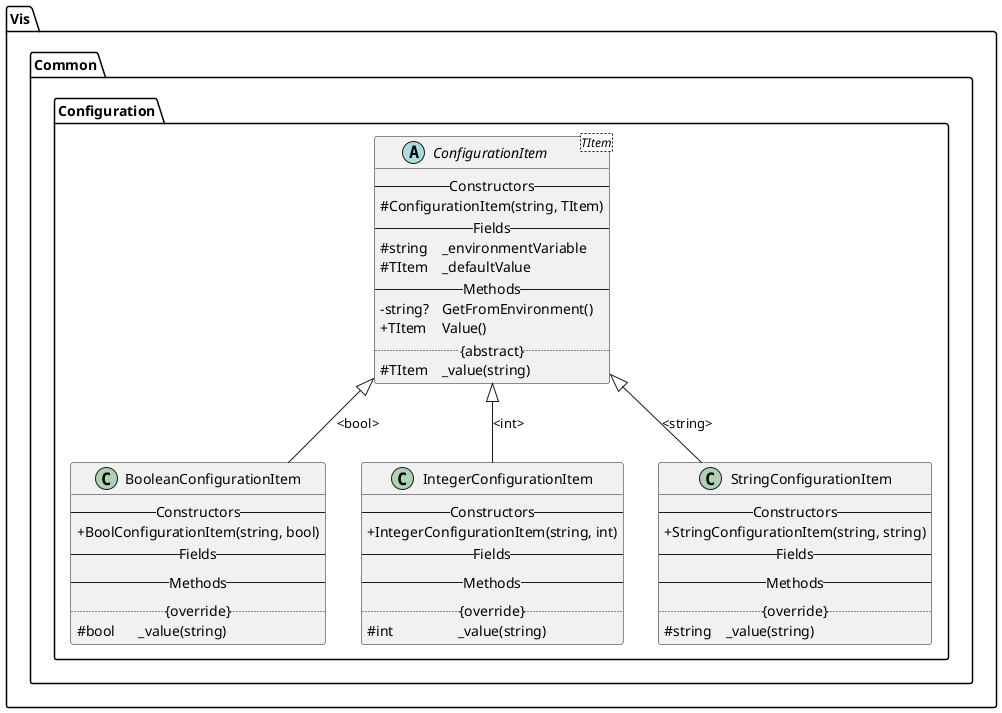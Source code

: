 @startuml
!define ABSTRACT &#123;abstract&#125;
!define OVERRIDE &#123;override&#125;
skinparam classAttributeIconSize 0

package Vis.Common.Configuration <<Folder>> {

abstract class ConfigurationItem<TItem> {
    --Constructors--
    #ConfigurationItem(string, TItem)
    --Fields--
    #string \t _environmentVariable
    #TItem \t _defaultValue
    --Methods--
    -string? \t GetFromEnvironment()
    +TItem \t Value()
    .. ABSTRACT ..
    #  TItem \t _value(string)
}

class BooleanConfigurationItem {
    --Constructors--
        +BoolConfigurationItem(string, bool)
    --Fields--
    --Methods--
    .. OVERRIDE ..
    #bool \t _value(string)
}

class IntegerConfigurationItem {
    --Constructors--
        +IntegerConfigurationItem(string, int)
    --Fields--
    --Methods--
    .. OVERRIDE ..
    #int \t\t _value(string)
}

class StringConfigurationItem {
    --Constructors--
        +StringConfigurationItem(string, string)
    --Fields--
    --Methods--
    .. OVERRIDE ..
    #string \t _value(string)
}

ConfigurationItem <|-- BooleanConfigurationItem : <bool>
ConfigurationItem <|-- IntegerConfigurationItem : <int>
ConfigurationItem <|-- StringConfigurationItem : <string>



}



@enduml
